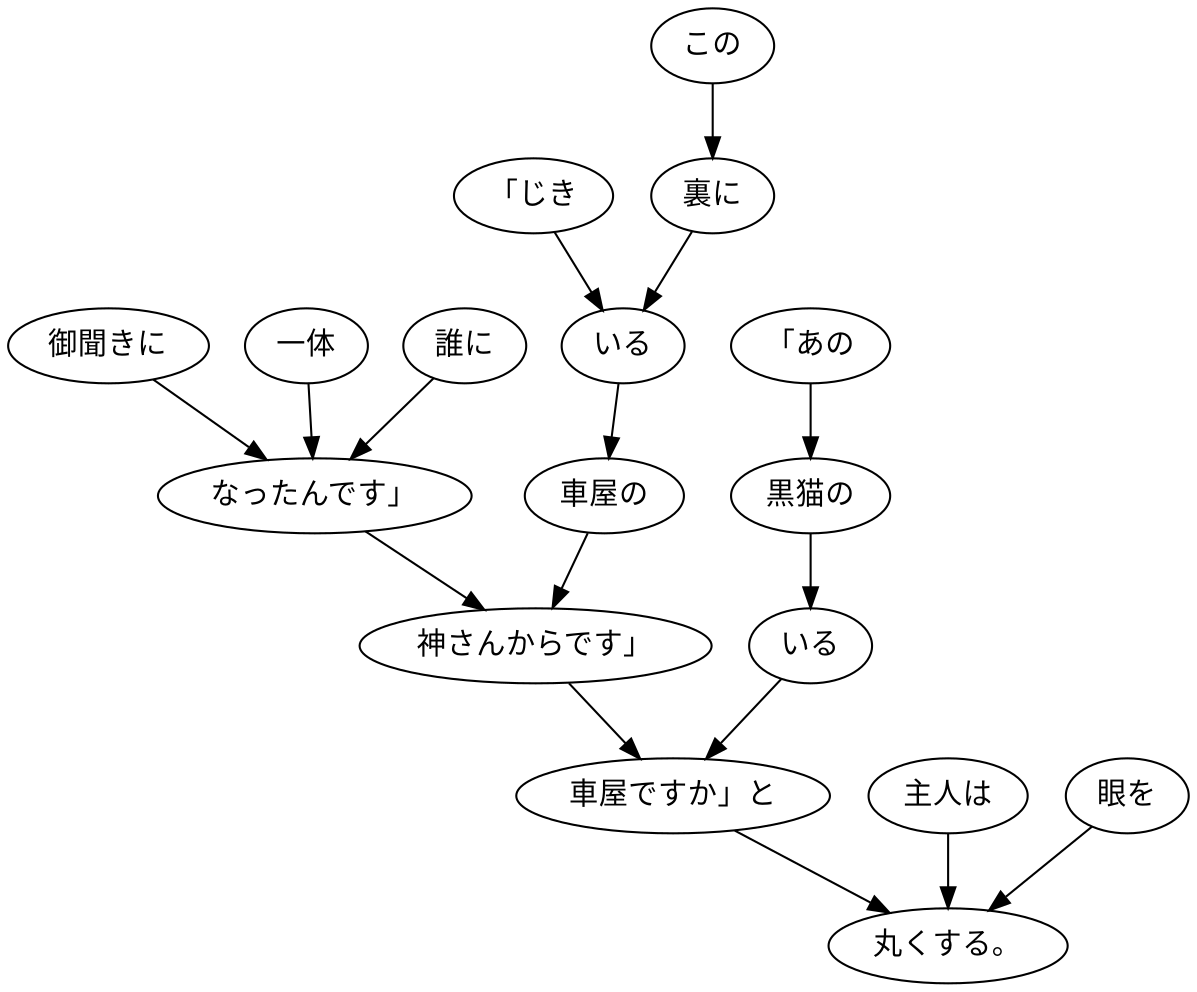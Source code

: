 digraph graph1649 {
	node0 [label="一体"];
	node1 [label="誰に"];
	node2 [label="御聞きに"];
	node3 [label="なったんです」"];
	node4 [label="「じき"];
	node5 [label="この"];
	node6 [label="裏に"];
	node7 [label="いる"];
	node8 [label="車屋の"];
	node9 [label="神さんからです」"];
	node10 [label="「あの"];
	node11 [label="黒猫の"];
	node12 [label="いる"];
	node13 [label="車屋ですか」と"];
	node14 [label="主人は"];
	node15 [label="眼を"];
	node16 [label="丸くする。"];
	node0 -> node3;
	node1 -> node3;
	node2 -> node3;
	node3 -> node9;
	node4 -> node7;
	node5 -> node6;
	node6 -> node7;
	node7 -> node8;
	node8 -> node9;
	node9 -> node13;
	node10 -> node11;
	node11 -> node12;
	node12 -> node13;
	node13 -> node16;
	node14 -> node16;
	node15 -> node16;
}
